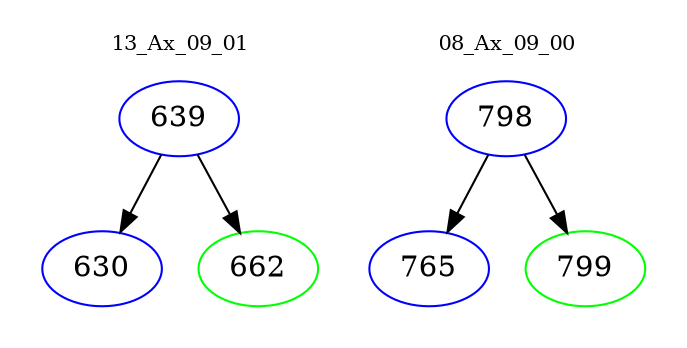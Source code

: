digraph{
subgraph cluster_0 {
color = white
label = "13_Ax_09_01";
fontsize=10;
T0_639 [label="639", color="blue"]
T0_639 -> T0_630 [color="black"]
T0_630 [label="630", color="blue"]
T0_639 -> T0_662 [color="black"]
T0_662 [label="662", color="green"]
}
subgraph cluster_1 {
color = white
label = "08_Ax_09_00";
fontsize=10;
T1_798 [label="798", color="blue"]
T1_798 -> T1_765 [color="black"]
T1_765 [label="765", color="blue"]
T1_798 -> T1_799 [color="black"]
T1_799 [label="799", color="green"]
}
}
